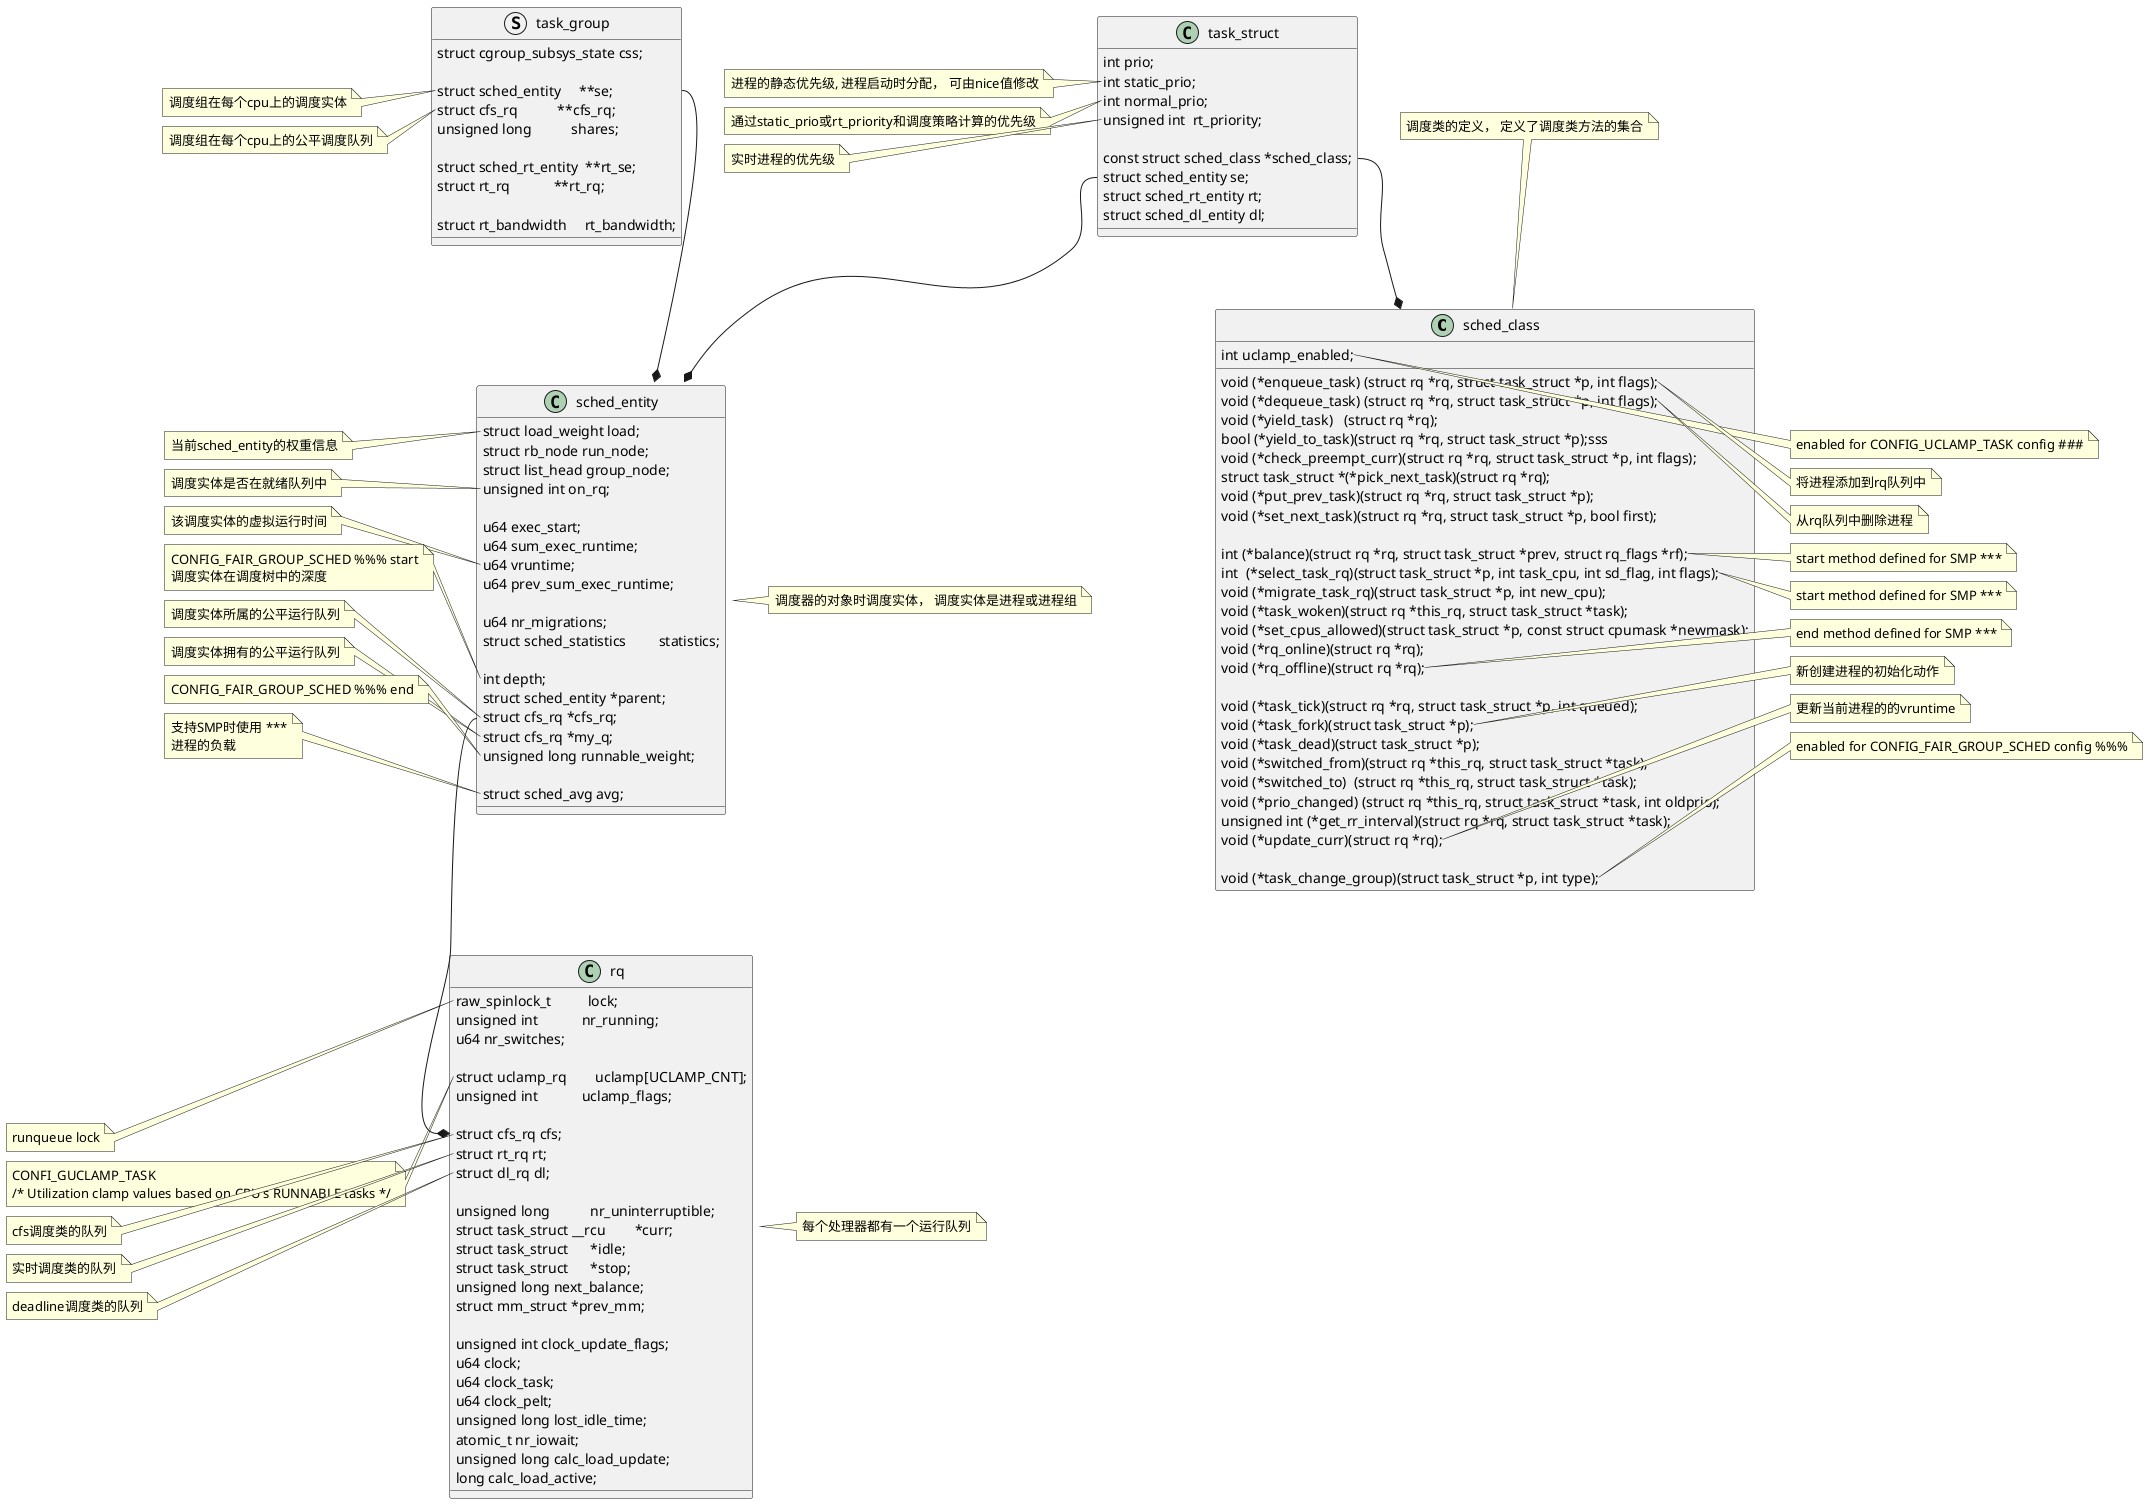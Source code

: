 @startuml
' left to right direction


class sched_class {
    int uclamp_enabled;

    void (*enqueue_task) (struct rq *rq, struct task_struct *p, int flags);
    void (*dequeue_task) (struct rq *rq, struct task_struct *p, int flags);
    void (*yield_task)   (struct rq *rq);
    bool (*yield_to_task)(struct rq *rq, struct task_struct *p);sss
    void (*check_preempt_curr)(struct rq *rq, struct task_struct *p, int flags);
    struct task_struct *(*pick_next_task)(struct rq *rq);
    void (*put_prev_task)(struct rq *rq, struct task_struct *p);
    void (*set_next_task)(struct rq *rq, struct task_struct *p, bool first);

    int (*balance)(struct rq *rq, struct task_struct *prev, struct rq_flags *rf);
    int  (*select_task_rq)(struct task_struct *p, int task_cpu, int sd_flag, int flags);
    void (*migrate_task_rq)(struct task_struct *p, int new_cpu);
    void (*task_woken)(struct rq *this_rq, struct task_struct *task);
    void (*set_cpus_allowed)(struct task_struct *p, const struct cpumask *newmask);
    void (*rq_online)(struct rq *rq);
    void (*rq_offline)(struct rq *rq);

    void (*task_tick)(struct rq *rq, struct task_struct *p, int queued);
    void (*task_fork)(struct task_struct *p);
    void (*task_dead)(struct task_struct *p);
    void (*switched_from)(struct rq *this_rq, struct task_struct *task);
    void (*switched_to)  (struct rq *this_rq, struct task_struct *task);
    void (*prio_changed) (struct rq *this_rq, struct task_struct *task, int oldprio);
    unsigned int (*get_rr_interval)(struct rq *rq, struct task_struct *task);
    void (*update_curr)(struct rq *rq);

    void (*task_change_group)(struct task_struct *p, int type);

}

note top: 调度类的定义， 定义了调度类方法的集合

note right of sched_class::uclamp_enabled
    enabled for CONFIG_UCLAMP_TASK config ###
end note


note right of sched_class::enqueue_task
    将进程添加到rq队列中
end note

note right of sched_class::dequeue_task
    从rq队列中删除进程
end note

note right of sched_class::balance
    start method defined for SMP ***
end note

note right of sched_class::select_task_rq
    start method defined for SMP ***
end note

note right of sched_class::rq_offline
    end method defined for SMP ***
end note

note right of sched_class::task_fork
    新创建进程的初始化动作
end note

note right of sched_class::update_curr
    更新当前进程的的vruntime
end note

note right of sched_class::task_change_group
    enabled for CONFIG_FAIR_GROUP_SCHED config %%%
end note


class rq {
    raw_spinlock_t          lock;
    unsigned int            nr_running;
    u64 nr_switches;

    struct uclamp_rq        uclamp[UCLAMP_CNT];
    unsigned int            uclamp_flags;

    struct cfs_rq cfs;
    struct rt_rq rt;
    struct dl_rq dl;

    unsigned long           nr_uninterruptible;
    struct task_struct __rcu        *curr;
    struct task_struct      *idle;
    struct task_struct      *stop;
    unsigned long next_balance;
    struct mm_struct *prev_mm;

    unsigned int clock_update_flags;
    u64 clock;
    u64 clock_task;
    u64 clock_pelt;
    unsigned long lost_idle_time;
    atomic_t nr_iowait;
    unsigned long calc_load_update;
    long calc_load_active;
}

note right: 每个处理器都有一个运行队列

note left of rq::lock
    runqueue lock
end note

note left of rq::uclamp
    CONFI_GUCLAMP_TASK
    /* Utilization clamp values based on CPU's RUNNABLE tasks */
end note

note left of rq::cfs
    cfs调度类的队列
end note

note left of rq::rt
    实时调度类的队列
end note

note left of rq::dl
    deadline调度类的队列
end note

class task_struct {
    int prio;
    int static_prio;
    int normal_prio;
    unsigned int  rt_priority;

    const struct sched_class *sched_class;
    struct sched_entity se;
    struct sched_rt_entity rt;
    struct sched_dl_entity dl;

}

note left of task_struct::static_prio
    进程的静态优先级, 进程启动时分配， 可由nice值修改
end note

note left of task_struct::normal_prio
    通过static_prio或rt_priority和调度策略计算的优先级
end note

note left of task_struct::rt_priority
    实时进程的优先级
end note

class sched_entity {
    struct load_weight load;
    struct rb_node run_node;
    struct list_head group_node;
    unsigned int on_rq;

    u64 exec_start;
    u64 sum_exec_runtime;
    u64 vruntime;
    u64 prev_sum_exec_runtime;

    u64 nr_migrations;
    struct sched_statistics         statistics;

    int depth;
    struct sched_entity *parent;
    struct cfs_rq *cfs_rq;
    struct cfs_rq *my_q;
    unsigned long runnable_weight;

    struct sched_avg avg;
}

note right: 调度器的对象时调度实体， 调度实体是进程或进程组

note left of sched_entity::load
    当前sched_entity的权重信息
end note

note left of sched_entity::on_rq
    调度实体是否在就绪队列中
end note

note left of sched_entity::vruntime
    该调度实体的虚拟运行时间
end note

note left of sched_entity::depth
    CONFIG_FAIR_GROUP_SCHED %%% start
    调度实体在调度树中的深度
end note

note left of sched_entity::cfs_rq
    调度实体所属的公平运行队列
end note

note left of sched_entity::my_q
    调度实体拥有的公平运行队列
end note

note left of sched_entity::runnable_weight
    CONFIG_FAIR_GROUP_SCHED %%% end
end note

note left of sched_entity::avg
    支持SMP时使用 ***
    进程的负载
end note


struct task_group {
    struct cgroup_subsys_state css;
  
    struct sched_entity     **se;
    struct cfs_rq           **cfs_rq;
    unsigned long           shares;

    struct sched_rt_entity  **rt_se;
    struct rt_rq            **rt_rq;

    struct rt_bandwidth     rt_bandwidth;
}

note left of task_group::se
    调度组在每个cpu上的调度实体
end note

note left of task_group::cfs_rq
    调度组在每个cpu上的公平调度队列
end note

task_struct::sched_class --* sched_class
task_struct::se --* sched_entity

task_group::se --* sched_entity
sched_entity::cfs_rq --* rq::cfs
